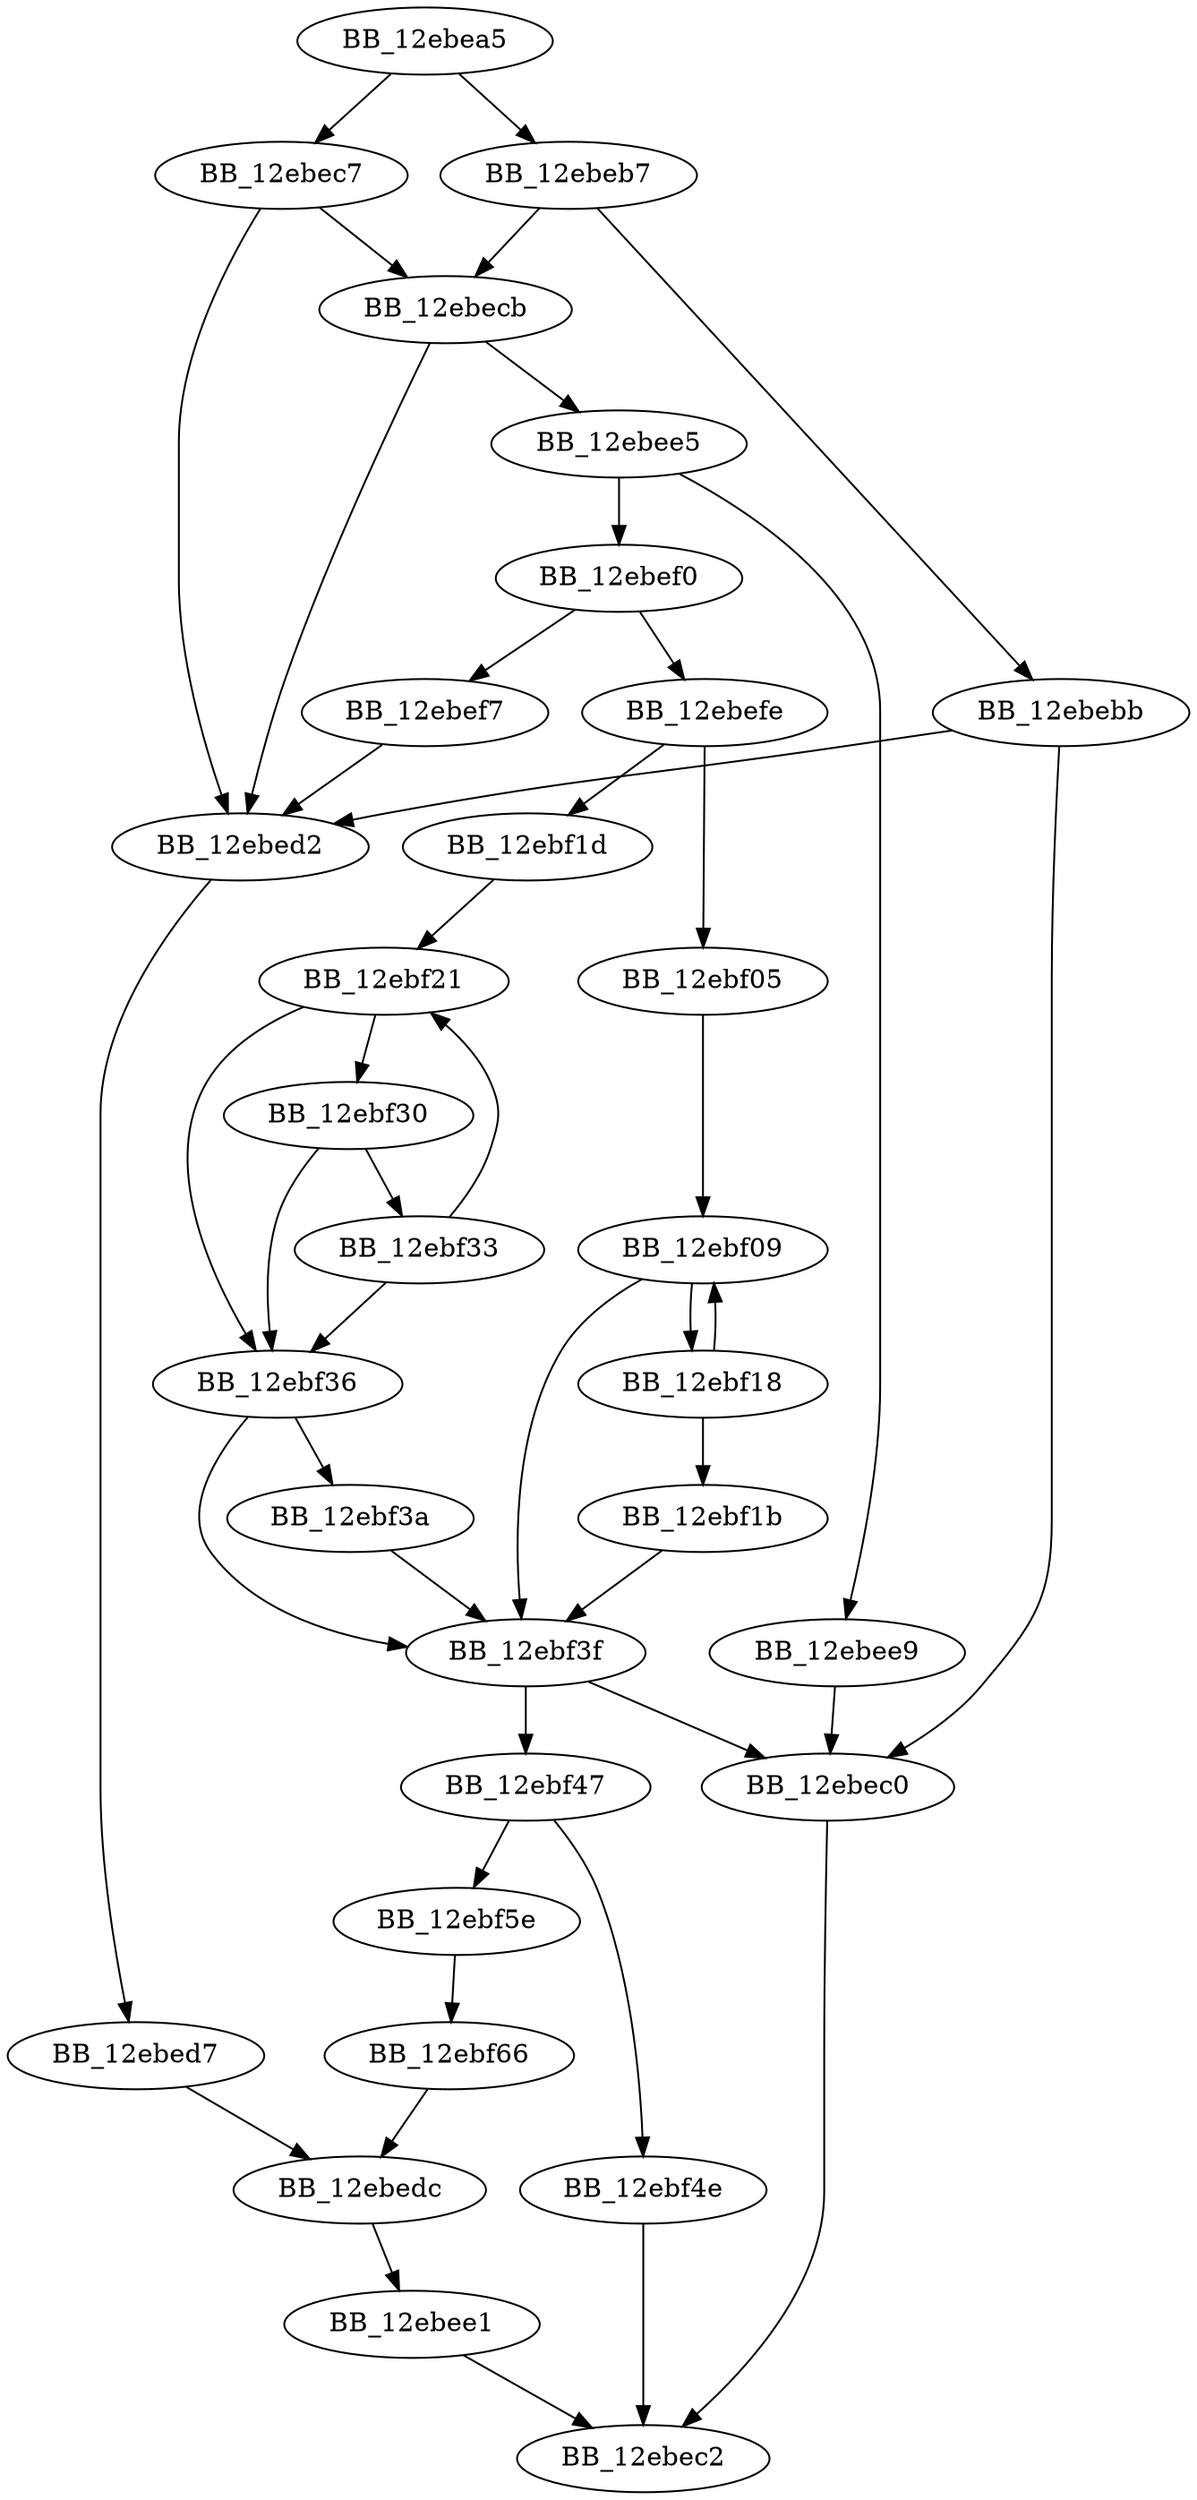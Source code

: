 DiGraph _wcsncpy_s{
BB_12ebea5->BB_12ebeb7
BB_12ebea5->BB_12ebec7
BB_12ebeb7->BB_12ebebb
BB_12ebeb7->BB_12ebecb
BB_12ebebb->BB_12ebec0
BB_12ebebb->BB_12ebed2
BB_12ebec0->BB_12ebec2
BB_12ebec7->BB_12ebecb
BB_12ebec7->BB_12ebed2
BB_12ebecb->BB_12ebed2
BB_12ebecb->BB_12ebee5
BB_12ebed2->BB_12ebed7
BB_12ebed7->BB_12ebedc
BB_12ebedc->BB_12ebee1
BB_12ebee1->BB_12ebec2
BB_12ebee5->BB_12ebee9
BB_12ebee5->BB_12ebef0
BB_12ebee9->BB_12ebec0
BB_12ebef0->BB_12ebef7
BB_12ebef0->BB_12ebefe
BB_12ebef7->BB_12ebed2
BB_12ebefe->BB_12ebf05
BB_12ebefe->BB_12ebf1d
BB_12ebf05->BB_12ebf09
BB_12ebf09->BB_12ebf18
BB_12ebf09->BB_12ebf3f
BB_12ebf18->BB_12ebf09
BB_12ebf18->BB_12ebf1b
BB_12ebf1b->BB_12ebf3f
BB_12ebf1d->BB_12ebf21
BB_12ebf21->BB_12ebf30
BB_12ebf21->BB_12ebf36
BB_12ebf30->BB_12ebf33
BB_12ebf30->BB_12ebf36
BB_12ebf33->BB_12ebf21
BB_12ebf33->BB_12ebf36
BB_12ebf36->BB_12ebf3a
BB_12ebf36->BB_12ebf3f
BB_12ebf3a->BB_12ebf3f
BB_12ebf3f->BB_12ebec0
BB_12ebf3f->BB_12ebf47
BB_12ebf47->BB_12ebf4e
BB_12ebf47->BB_12ebf5e
BB_12ebf4e->BB_12ebec2
BB_12ebf5e->BB_12ebf66
BB_12ebf66->BB_12ebedc
}
